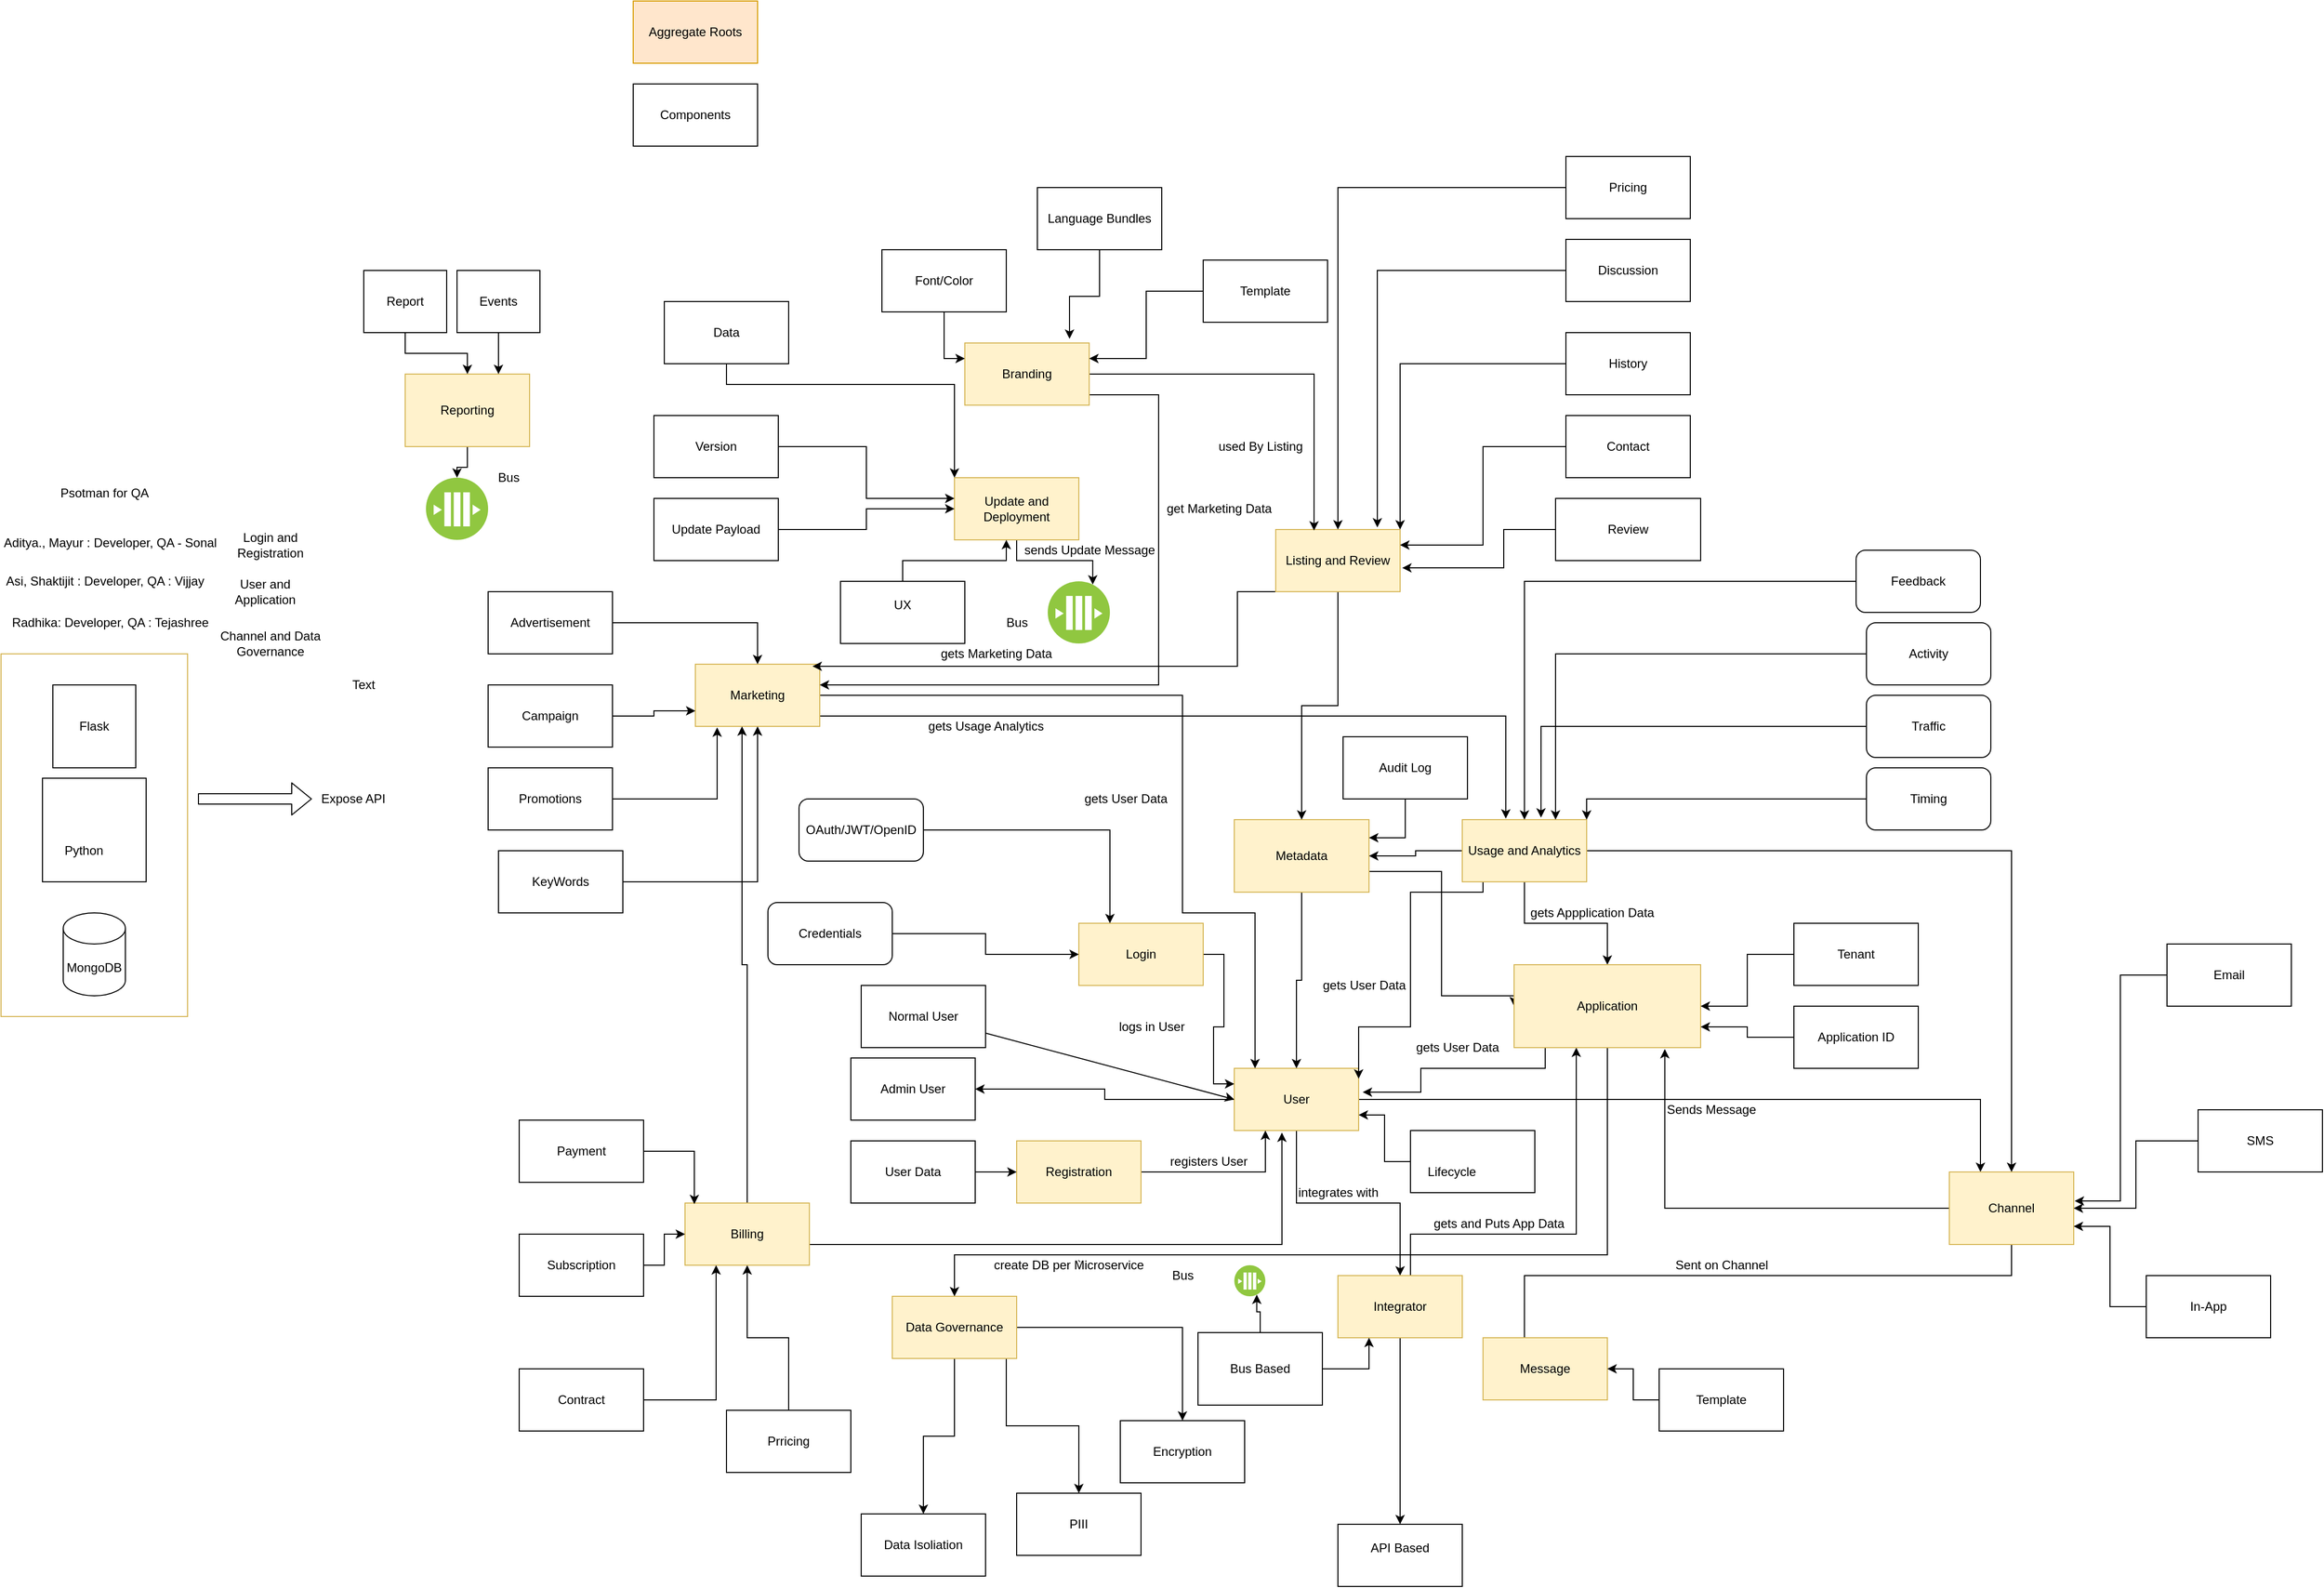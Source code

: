 <mxfile version="15.0.6" type="device"><diagram id="BOqqeugOsEwi6whNp1Yx" name="Page-1"><mxGraphModel dx="1888" dy="1636" grid="1" gridSize="10" guides="1" tooltips="1" connect="1" arrows="1" fold="1" page="1" pageScale="1" pageWidth="850" pageHeight="1100" math="0" shadow="0"><root><mxCell id="0"/><mxCell id="1" parent="0"/><mxCell id="EaLE0mcO9h0Y5hCBztHZ-1" value="Normal User" style="rounded=0;whiteSpace=wrap;html=1;" parent="1" vertex="1"><mxGeometry x="20" width="120" height="60" as="geometry"/></mxCell><mxCell id="EaLE0mcO9h0Y5hCBztHZ-2" value="Admin User" style="rounded=0;whiteSpace=wrap;html=1;" parent="1" vertex="1"><mxGeometry x="10" y="70" width="120" height="60" as="geometry"/></mxCell><mxCell id="EaLE0mcO9h0Y5hCBztHZ-17" style="edgeStyle=orthogonalEdgeStyle;rounded=0;orthogonalLoop=1;jettySize=auto;html=1;" parent="1" source="EaLE0mcO9h0Y5hCBztHZ-3" target="EaLE0mcO9h0Y5hCBztHZ-6" edge="1"><mxGeometry relative="1" as="geometry"><Array as="points"><mxPoint x="1100" y="110"/></Array></mxGeometry></mxCell><mxCell id="EaLE0mcO9h0Y5hCBztHZ-25" style="edgeStyle=orthogonalEdgeStyle;rounded=0;orthogonalLoop=1;jettySize=auto;html=1;" parent="1" source="EaLE0mcO9h0Y5hCBztHZ-3" target="EaLE0mcO9h0Y5hCBztHZ-19" edge="1"><mxGeometry relative="1" as="geometry"/></mxCell><mxCell id="EaLE0mcO9h0Y5hCBztHZ-77" style="edgeStyle=orthogonalEdgeStyle;rounded=0;orthogonalLoop=1;jettySize=auto;html=1;" parent="1" source="EaLE0mcO9h0Y5hCBztHZ-3" target="EaLE0mcO9h0Y5hCBztHZ-2" edge="1"><mxGeometry relative="1" as="geometry"/></mxCell><mxCell id="EaLE0mcO9h0Y5hCBztHZ-3" value="&lt;div&gt;User&lt;/div&gt;" style="rounded=0;whiteSpace=wrap;html=1;fillColor=#fff2cc;strokeColor=#d6b656;" parent="1" vertex="1"><mxGeometry x="380" y="80" width="120" height="60" as="geometry"/></mxCell><mxCell id="EaLE0mcO9h0Y5hCBztHZ-4" value="" style="endArrow=classic;html=1;entryX=0;entryY=0.5;entryDx=0;entryDy=0;" parent="1" source="EaLE0mcO9h0Y5hCBztHZ-1" target="EaLE0mcO9h0Y5hCBztHZ-3" edge="1"><mxGeometry width="50" height="50" relative="1" as="geometry"><mxPoint x="260" y="160" as="sourcePoint"/><mxPoint x="330.711" y="110" as="targetPoint"/></mxGeometry></mxCell><mxCell id="EaLE0mcO9h0Y5hCBztHZ-14" style="edgeStyle=orthogonalEdgeStyle;rounded=0;orthogonalLoop=1;jettySize=auto;html=1;entryX=0.333;entryY=0.167;entryDx=0;entryDy=0;entryPerimeter=0;" parent="1" source="EaLE0mcO9h0Y5hCBztHZ-6" target="EaLE0mcO9h0Y5hCBztHZ-7" edge="1"><mxGeometry relative="1" as="geometry"><Array as="points"><mxPoint x="1130" y="280"/><mxPoint x="660" y="280"/></Array></mxGeometry></mxCell><mxCell id="vBNR8Qpxblccvg90cxit-9" style="edgeStyle=orthogonalEdgeStyle;rounded=0;orthogonalLoop=1;jettySize=auto;html=1;entryX=0.808;entryY=1.017;entryDx=0;entryDy=0;entryPerimeter=0;" parent="1" source="EaLE0mcO9h0Y5hCBztHZ-6" target="vBNR8Qpxblccvg90cxit-1" edge="1"><mxGeometry relative="1" as="geometry"/></mxCell><mxCell id="EaLE0mcO9h0Y5hCBztHZ-6" value="Channel" style="rounded=0;whiteSpace=wrap;html=1;fillColor=#fff2cc;strokeColor=#d6b656;" parent="1" vertex="1"><mxGeometry x="1070" y="180" width="120" height="70" as="geometry"/></mxCell><mxCell id="EaLE0mcO9h0Y5hCBztHZ-7" value="Message" style="rounded=0;whiteSpace=wrap;html=1;fillColor=#fff2cc;strokeColor=#d6b656;" parent="1" vertex="1"><mxGeometry x="620" y="340" width="120" height="60" as="geometry"/></mxCell><mxCell id="EaLE0mcO9h0Y5hCBztHZ-11" style="edgeStyle=orthogonalEdgeStyle;rounded=0;orthogonalLoop=1;jettySize=auto;html=1;entryX=1.008;entryY=0.4;entryDx=0;entryDy=0;entryPerimeter=0;" parent="1" source="EaLE0mcO9h0Y5hCBztHZ-8" target="EaLE0mcO9h0Y5hCBztHZ-6" edge="1"><mxGeometry relative="1" as="geometry"/></mxCell><mxCell id="EaLE0mcO9h0Y5hCBztHZ-8" value="Email" style="rounded=0;whiteSpace=wrap;html=1;" parent="1" vertex="1"><mxGeometry x="1280" y="-40" width="120" height="60" as="geometry"/></mxCell><mxCell id="EaLE0mcO9h0Y5hCBztHZ-12" style="edgeStyle=orthogonalEdgeStyle;rounded=0;orthogonalLoop=1;jettySize=auto;html=1;entryX=1;entryY=0.5;entryDx=0;entryDy=0;" parent="1" source="EaLE0mcO9h0Y5hCBztHZ-9" target="EaLE0mcO9h0Y5hCBztHZ-6" edge="1"><mxGeometry relative="1" as="geometry"/></mxCell><mxCell id="EaLE0mcO9h0Y5hCBztHZ-9" value="SMS" style="rounded=0;whiteSpace=wrap;html=1;" parent="1" vertex="1"><mxGeometry x="1310" y="120" width="120" height="60" as="geometry"/></mxCell><mxCell id="EaLE0mcO9h0Y5hCBztHZ-13" style="edgeStyle=orthogonalEdgeStyle;rounded=0;orthogonalLoop=1;jettySize=auto;html=1;entryX=1;entryY=0.75;entryDx=0;entryDy=0;" parent="1" source="EaLE0mcO9h0Y5hCBztHZ-10" target="EaLE0mcO9h0Y5hCBztHZ-6" edge="1"><mxGeometry relative="1" as="geometry"/></mxCell><mxCell id="EaLE0mcO9h0Y5hCBztHZ-10" value="In-App" style="rounded=0;whiteSpace=wrap;html=1;" parent="1" vertex="1"><mxGeometry x="1260" y="280" width="120" height="60" as="geometry"/></mxCell><mxCell id="EaLE0mcO9h0Y5hCBztHZ-16" style="edgeStyle=orthogonalEdgeStyle;rounded=0;orthogonalLoop=1;jettySize=auto;html=1;entryX=1;entryY=0.5;entryDx=0;entryDy=0;" parent="1" source="EaLE0mcO9h0Y5hCBztHZ-15" target="EaLE0mcO9h0Y5hCBztHZ-7" edge="1"><mxGeometry relative="1" as="geometry"/></mxCell><mxCell id="EaLE0mcO9h0Y5hCBztHZ-15" value="Template" style="rounded=0;whiteSpace=wrap;html=1;" parent="1" vertex="1"><mxGeometry x="790" y="370" width="120" height="60" as="geometry"/></mxCell><mxCell id="EaLE0mcO9h0Y5hCBztHZ-24" style="edgeStyle=orthogonalEdgeStyle;rounded=0;orthogonalLoop=1;jettySize=auto;html=1;" parent="1" source="EaLE0mcO9h0Y5hCBztHZ-19" target="EaLE0mcO9h0Y5hCBztHZ-22" edge="1"><mxGeometry relative="1" as="geometry"/></mxCell><mxCell id="vBNR8Qpxblccvg90cxit-8" style="edgeStyle=orthogonalEdgeStyle;rounded=0;orthogonalLoop=1;jettySize=auto;html=1;" parent="1" source="EaLE0mcO9h0Y5hCBztHZ-19" target="vBNR8Qpxblccvg90cxit-1" edge="1"><mxGeometry relative="1" as="geometry"><Array as="points"><mxPoint x="550" y="240"/><mxPoint x="710" y="240"/></Array></mxGeometry></mxCell><mxCell id="EaLE0mcO9h0Y5hCBztHZ-19" value="Integrator" style="rounded=0;whiteSpace=wrap;html=1;fillColor=#fff2cc;strokeColor=#d6b656;" parent="1" vertex="1"><mxGeometry x="480" y="280" width="120" height="60" as="geometry"/></mxCell><mxCell id="EaLE0mcO9h0Y5hCBztHZ-141" style="edgeStyle=orthogonalEdgeStyle;rounded=0;orthogonalLoop=1;jettySize=auto;html=1;entryX=0.75;entryY=1;entryDx=0;entryDy=0;" parent="1" source="EaLE0mcO9h0Y5hCBztHZ-21" target="EaLE0mcO9h0Y5hCBztHZ-140" edge="1"><mxGeometry relative="1" as="geometry"/></mxCell><mxCell id="vBNR8Qpxblccvg90cxit-23" style="edgeStyle=orthogonalEdgeStyle;rounded=0;orthogonalLoop=1;jettySize=auto;html=1;entryX=0.25;entryY=1;entryDx=0;entryDy=0;" parent="1" source="EaLE0mcO9h0Y5hCBztHZ-21" target="EaLE0mcO9h0Y5hCBztHZ-19" edge="1"><mxGeometry relative="1" as="geometry"/></mxCell><mxCell id="EaLE0mcO9h0Y5hCBztHZ-21" value="Bus Based" style="rounded=0;whiteSpace=wrap;html=1;" parent="1" vertex="1"><mxGeometry x="345" y="335" width="120" height="70" as="geometry"/></mxCell><mxCell id="EaLE0mcO9h0Y5hCBztHZ-22" value="&lt;div&gt;API Based&lt;/div&gt;&lt;div&gt;&lt;br&gt;&lt;/div&gt;" style="rounded=0;whiteSpace=wrap;html=1;" parent="1" vertex="1"><mxGeometry x="480" y="520" width="120" height="60" as="geometry"/></mxCell><mxCell id="EaLE0mcO9h0Y5hCBztHZ-28" style="edgeStyle=orthogonalEdgeStyle;rounded=0;orthogonalLoop=1;jettySize=auto;html=1;" parent="1" source="EaLE0mcO9h0Y5hCBztHZ-27" target="EaLE0mcO9h0Y5hCBztHZ-3" edge="1"><mxGeometry relative="1" as="geometry"/></mxCell><mxCell id="vBNR8Qpxblccvg90cxit-10" style="edgeStyle=orthogonalEdgeStyle;rounded=0;orthogonalLoop=1;jettySize=auto;html=1;entryX=0;entryY=0.5;entryDx=0;entryDy=0;" parent="1" source="EaLE0mcO9h0Y5hCBztHZ-27" target="vBNR8Qpxblccvg90cxit-1" edge="1"><mxGeometry relative="1" as="geometry"><Array as="points"><mxPoint x="580" y="-110"/><mxPoint x="580" y="10"/></Array></mxGeometry></mxCell><mxCell id="EaLE0mcO9h0Y5hCBztHZ-27" value="Metadata" style="rounded=0;whiteSpace=wrap;html=1;fillColor=#fff2cc;strokeColor=#d6b656;" parent="1" vertex="1"><mxGeometry x="380" y="-160" width="130" height="70" as="geometry"/></mxCell><mxCell id="EaLE0mcO9h0Y5hCBztHZ-30" style="edgeStyle=orthogonalEdgeStyle;rounded=0;orthogonalLoop=1;jettySize=auto;html=1;" parent="1" source="EaLE0mcO9h0Y5hCBztHZ-29" edge="1"><mxGeometry relative="1" as="geometry"><mxPoint x="500" y="90" as="targetPoint"/><Array as="points"><mxPoint x="620" y="-90"/><mxPoint x="550" y="-90"/><mxPoint x="550" y="40"/><mxPoint x="500" y="40"/></Array></mxGeometry></mxCell><mxCell id="EaLE0mcO9h0Y5hCBztHZ-31" style="edgeStyle=orthogonalEdgeStyle;rounded=0;orthogonalLoop=1;jettySize=auto;html=1;entryX=1;entryY=0.5;entryDx=0;entryDy=0;" parent="1" source="EaLE0mcO9h0Y5hCBztHZ-29" target="EaLE0mcO9h0Y5hCBztHZ-27" edge="1"><mxGeometry relative="1" as="geometry"/></mxCell><mxCell id="EaLE0mcO9h0Y5hCBztHZ-32" style="edgeStyle=orthogonalEdgeStyle;rounded=0;orthogonalLoop=1;jettySize=auto;html=1;" parent="1" source="EaLE0mcO9h0Y5hCBztHZ-29" target="EaLE0mcO9h0Y5hCBztHZ-6" edge="1"><mxGeometry relative="1" as="geometry"/></mxCell><mxCell id="vBNR8Qpxblccvg90cxit-7" style="edgeStyle=orthogonalEdgeStyle;rounded=0;orthogonalLoop=1;jettySize=auto;html=1;" parent="1" source="EaLE0mcO9h0Y5hCBztHZ-29" target="vBNR8Qpxblccvg90cxit-1" edge="1"><mxGeometry relative="1" as="geometry"/></mxCell><mxCell id="EaLE0mcO9h0Y5hCBztHZ-29" value="Usage and Analytics" style="rounded=0;whiteSpace=wrap;html=1;fillColor=#fff2cc;strokeColor=#d6b656;" parent="1" vertex="1"><mxGeometry x="600" y="-160" width="120" height="60" as="geometry"/></mxCell><mxCell id="EaLE0mcO9h0Y5hCBztHZ-40" style="edgeStyle=orthogonalEdgeStyle;rounded=0;orthogonalLoop=1;jettySize=auto;html=1;entryX=1;entryY=0;entryDx=0;entryDy=0;" parent="1" source="EaLE0mcO9h0Y5hCBztHZ-33" target="EaLE0mcO9h0Y5hCBztHZ-29" edge="1"><mxGeometry relative="1" as="geometry"/></mxCell><mxCell id="EaLE0mcO9h0Y5hCBztHZ-33" value="Timing" style="rounded=1;whiteSpace=wrap;html=1;" parent="1" vertex="1"><mxGeometry x="990" y="-210" width="120" height="60" as="geometry"/></mxCell><mxCell id="vBNR8Qpxblccvg90cxit-11" style="edgeStyle=orthogonalEdgeStyle;rounded=0;orthogonalLoop=1;jettySize=auto;html=1;entryX=0.75;entryY=0;entryDx=0;entryDy=0;" parent="1" source="EaLE0mcO9h0Y5hCBztHZ-35" target="EaLE0mcO9h0Y5hCBztHZ-29" edge="1"><mxGeometry relative="1" as="geometry"/></mxCell><mxCell id="EaLE0mcO9h0Y5hCBztHZ-35" value="Activity" style="rounded=1;whiteSpace=wrap;html=1;" parent="1" vertex="1"><mxGeometry x="990" y="-350" width="120" height="60" as="geometry"/></mxCell><mxCell id="EaLE0mcO9h0Y5hCBztHZ-39" style="edgeStyle=orthogonalEdgeStyle;rounded=0;orthogonalLoop=1;jettySize=auto;html=1;entryX=0.633;entryY=-0.033;entryDx=0;entryDy=0;entryPerimeter=0;" parent="1" source="EaLE0mcO9h0Y5hCBztHZ-36" target="EaLE0mcO9h0Y5hCBztHZ-29" edge="1"><mxGeometry relative="1" as="geometry"/></mxCell><mxCell id="EaLE0mcO9h0Y5hCBztHZ-36" value="Traffic" style="rounded=1;whiteSpace=wrap;html=1;" parent="1" vertex="1"><mxGeometry x="990" y="-280" width="120" height="60" as="geometry"/></mxCell><mxCell id="EaLE0mcO9h0Y5hCBztHZ-38" style="edgeStyle=orthogonalEdgeStyle;rounded=0;orthogonalLoop=1;jettySize=auto;html=1;" parent="1" source="EaLE0mcO9h0Y5hCBztHZ-37" target="EaLE0mcO9h0Y5hCBztHZ-29" edge="1"><mxGeometry relative="1" as="geometry"/></mxCell><mxCell id="EaLE0mcO9h0Y5hCBztHZ-37" value="Feedback" style="rounded=1;whiteSpace=wrap;html=1;" parent="1" vertex="1"><mxGeometry x="980" y="-420" width="120" height="60" as="geometry"/></mxCell><mxCell id="EaLE0mcO9h0Y5hCBztHZ-52" style="edgeStyle=orthogonalEdgeStyle;rounded=0;orthogonalLoop=1;jettySize=auto;html=1;entryX=0.167;entryY=0;entryDx=0;entryDy=0;entryPerimeter=0;" parent="1" source="EaLE0mcO9h0Y5hCBztHZ-43" target="EaLE0mcO9h0Y5hCBztHZ-3" edge="1"><mxGeometry relative="1" as="geometry"><Array as="points"><mxPoint x="330" y="-70"/><mxPoint x="400" y="-70"/></Array></mxGeometry></mxCell><mxCell id="EaLE0mcO9h0Y5hCBztHZ-53" style="edgeStyle=orthogonalEdgeStyle;rounded=0;orthogonalLoop=1;jettySize=auto;html=1;entryX=0.35;entryY=-0.017;entryDx=0;entryDy=0;entryPerimeter=0;" parent="1" source="EaLE0mcO9h0Y5hCBztHZ-43" target="EaLE0mcO9h0Y5hCBztHZ-29" edge="1"><mxGeometry relative="1" as="geometry"><Array as="points"><mxPoint x="642" y="-260"/></Array></mxGeometry></mxCell><mxCell id="EaLE0mcO9h0Y5hCBztHZ-43" value="Marketing" style="rounded=0;whiteSpace=wrap;html=1;fillColor=#fff2cc;strokeColor=#d6b656;" parent="1" vertex="1"><mxGeometry x="-140" y="-310" width="120" height="60" as="geometry"/></mxCell><mxCell id="EaLE0mcO9h0Y5hCBztHZ-48" style="edgeStyle=orthogonalEdgeStyle;rounded=0;orthogonalLoop=1;jettySize=auto;html=1;" parent="1" source="EaLE0mcO9h0Y5hCBztHZ-44" target="EaLE0mcO9h0Y5hCBztHZ-43" edge="1"><mxGeometry relative="1" as="geometry"/></mxCell><mxCell id="EaLE0mcO9h0Y5hCBztHZ-44" value="Advertisement" style="rounded=0;whiteSpace=wrap;html=1;" parent="1" vertex="1"><mxGeometry x="-340" y="-380" width="120" height="60" as="geometry"/></mxCell><mxCell id="EaLE0mcO9h0Y5hCBztHZ-49" style="edgeStyle=orthogonalEdgeStyle;rounded=0;orthogonalLoop=1;jettySize=auto;html=1;entryX=0;entryY=0.75;entryDx=0;entryDy=0;" parent="1" source="EaLE0mcO9h0Y5hCBztHZ-45" target="EaLE0mcO9h0Y5hCBztHZ-43" edge="1"><mxGeometry relative="1" as="geometry"/></mxCell><mxCell id="EaLE0mcO9h0Y5hCBztHZ-45" value="Campaign" style="rounded=0;whiteSpace=wrap;html=1;" parent="1" vertex="1"><mxGeometry x="-340" y="-290" width="120" height="60" as="geometry"/></mxCell><mxCell id="EaLE0mcO9h0Y5hCBztHZ-50" style="edgeStyle=orthogonalEdgeStyle;rounded=0;orthogonalLoop=1;jettySize=auto;html=1;entryX=0.175;entryY=1.017;entryDx=0;entryDy=0;entryPerimeter=0;" parent="1" source="EaLE0mcO9h0Y5hCBztHZ-46" target="EaLE0mcO9h0Y5hCBztHZ-43" edge="1"><mxGeometry relative="1" as="geometry"/></mxCell><mxCell id="EaLE0mcO9h0Y5hCBztHZ-46" value="Promotions" style="rounded=0;whiteSpace=wrap;html=1;" parent="1" vertex="1"><mxGeometry x="-340" y="-210" width="120" height="60" as="geometry"/></mxCell><mxCell id="vBNR8Qpxblccvg90cxit-17" style="edgeStyle=orthogonalEdgeStyle;rounded=0;orthogonalLoop=1;jettySize=auto;html=1;" parent="1" source="EaLE0mcO9h0Y5hCBztHZ-47" target="EaLE0mcO9h0Y5hCBztHZ-43" edge="1"><mxGeometry relative="1" as="geometry"/></mxCell><mxCell id="EaLE0mcO9h0Y5hCBztHZ-47" value="KeyWords" style="rounded=0;whiteSpace=wrap;html=1;" parent="1" vertex="1"><mxGeometry x="-330" y="-130" width="120" height="60" as="geometry"/></mxCell><mxCell id="EaLE0mcO9h0Y5hCBztHZ-64" style="edgeStyle=orthogonalEdgeStyle;rounded=0;orthogonalLoop=1;jettySize=auto;html=1;entryX=0.942;entryY=0.033;entryDx=0;entryDy=0;entryPerimeter=0;" parent="1" source="EaLE0mcO9h0Y5hCBztHZ-54" target="EaLE0mcO9h0Y5hCBztHZ-43" edge="1"><mxGeometry relative="1" as="geometry"><Array as="points"><mxPoint x="383" y="-380"/></Array></mxGeometry></mxCell><mxCell id="EaLE0mcO9h0Y5hCBztHZ-65" style="edgeStyle=orthogonalEdgeStyle;rounded=0;orthogonalLoop=1;jettySize=auto;html=1;" parent="1" source="EaLE0mcO9h0Y5hCBztHZ-54" target="EaLE0mcO9h0Y5hCBztHZ-27" edge="1"><mxGeometry relative="1" as="geometry"/></mxCell><mxCell id="EaLE0mcO9h0Y5hCBztHZ-54" value="Listing and Review" style="rounded=0;whiteSpace=wrap;html=1;fillColor=#fff2cc;strokeColor=#d6b656;" parent="1" vertex="1"><mxGeometry x="420" y="-440" width="120" height="60" as="geometry"/></mxCell><mxCell id="EaLE0mcO9h0Y5hCBztHZ-70" style="edgeStyle=orthogonalEdgeStyle;rounded=0;orthogonalLoop=1;jettySize=auto;html=1;entryX=1.017;entryY=0.617;entryDx=0;entryDy=0;entryPerimeter=0;" parent="1" source="EaLE0mcO9h0Y5hCBztHZ-55" target="EaLE0mcO9h0Y5hCBztHZ-54" edge="1"><mxGeometry relative="1" as="geometry"><Array as="points"><mxPoint x="640" y="-440"/><mxPoint x="640" y="-403"/></Array></mxGeometry></mxCell><mxCell id="EaLE0mcO9h0Y5hCBztHZ-55" value="Review" style="rounded=0;whiteSpace=wrap;html=1;" parent="1" vertex="1"><mxGeometry x="690" y="-470" width="140" height="60" as="geometry"/></mxCell><mxCell id="EaLE0mcO9h0Y5hCBztHZ-68" style="edgeStyle=orthogonalEdgeStyle;rounded=0;orthogonalLoop=1;jettySize=auto;html=1;entryX=1;entryY=0;entryDx=0;entryDy=0;" parent="1" source="EaLE0mcO9h0Y5hCBztHZ-56" target="EaLE0mcO9h0Y5hCBztHZ-54" edge="1"><mxGeometry relative="1" as="geometry"/></mxCell><mxCell id="EaLE0mcO9h0Y5hCBztHZ-56" value="History" style="rounded=0;whiteSpace=wrap;html=1;" parent="1" vertex="1"><mxGeometry x="700" y="-630" width="120" height="60" as="geometry"/></mxCell><mxCell id="EaLE0mcO9h0Y5hCBztHZ-67" style="edgeStyle=orthogonalEdgeStyle;rounded=0;orthogonalLoop=1;jettySize=auto;html=1;entryX=0.817;entryY=-0.033;entryDx=0;entryDy=0;entryPerimeter=0;" parent="1" source="EaLE0mcO9h0Y5hCBztHZ-57" target="EaLE0mcO9h0Y5hCBztHZ-54" edge="1"><mxGeometry relative="1" as="geometry"/></mxCell><mxCell id="EaLE0mcO9h0Y5hCBztHZ-57" value="Discussion" style="rounded=0;whiteSpace=wrap;html=1;" parent="1" vertex="1"><mxGeometry x="700" y="-720" width="120" height="60" as="geometry"/></mxCell><mxCell id="EaLE0mcO9h0Y5hCBztHZ-60" style="edgeStyle=orthogonalEdgeStyle;rounded=0;orthogonalLoop=1;jettySize=auto;html=1;" parent="1" source="EaLE0mcO9h0Y5hCBztHZ-58" target="EaLE0mcO9h0Y5hCBztHZ-54" edge="1"><mxGeometry relative="1" as="geometry"/></mxCell><mxCell id="EaLE0mcO9h0Y5hCBztHZ-58" value="Pricing" style="rounded=0;whiteSpace=wrap;html=1;" parent="1" vertex="1"><mxGeometry x="700" y="-800" width="120" height="60" as="geometry"/></mxCell><mxCell id="EaLE0mcO9h0Y5hCBztHZ-69" style="edgeStyle=orthogonalEdgeStyle;rounded=0;orthogonalLoop=1;jettySize=auto;html=1;entryX=1;entryY=0.25;entryDx=0;entryDy=0;" parent="1" source="EaLE0mcO9h0Y5hCBztHZ-59" target="EaLE0mcO9h0Y5hCBztHZ-54" edge="1"><mxGeometry relative="1" as="geometry"/></mxCell><mxCell id="EaLE0mcO9h0Y5hCBztHZ-59" value="Contact" style="rounded=0;whiteSpace=wrap;html=1;" parent="1" vertex="1"><mxGeometry x="700" y="-550" width="120" height="60" as="geometry"/></mxCell><mxCell id="EaLE0mcO9h0Y5hCBztHZ-75" style="edgeStyle=orthogonalEdgeStyle;rounded=0;orthogonalLoop=1;jettySize=auto;html=1;" parent="1" source="EaLE0mcO9h0Y5hCBztHZ-66" edge="1"><mxGeometry relative="1" as="geometry"><mxPoint x="-20" y="-290" as="targetPoint"/><Array as="points"><mxPoint x="307" y="-570"/></Array></mxGeometry></mxCell><mxCell id="EaLE0mcO9h0Y5hCBztHZ-76" style="edgeStyle=orthogonalEdgeStyle;rounded=0;orthogonalLoop=1;jettySize=auto;html=1;entryX=0.308;entryY=0.017;entryDx=0;entryDy=0;entryPerimeter=0;" parent="1" source="EaLE0mcO9h0Y5hCBztHZ-66" target="EaLE0mcO9h0Y5hCBztHZ-54" edge="1"><mxGeometry relative="1" as="geometry"/></mxCell><mxCell id="EaLE0mcO9h0Y5hCBztHZ-66" value="Branding" style="rounded=0;whiteSpace=wrap;html=1;fillColor=#fff2cc;strokeColor=#d6b656;" parent="1" vertex="1"><mxGeometry x="120" y="-620" width="120" height="60" as="geometry"/></mxCell><mxCell id="EaLE0mcO9h0Y5hCBztHZ-73" style="edgeStyle=orthogonalEdgeStyle;rounded=0;orthogonalLoop=1;jettySize=auto;html=1;entryX=0;entryY=0.25;entryDx=0;entryDy=0;" parent="1" source="EaLE0mcO9h0Y5hCBztHZ-71" target="EaLE0mcO9h0Y5hCBztHZ-66" edge="1"><mxGeometry relative="1" as="geometry"/></mxCell><mxCell id="EaLE0mcO9h0Y5hCBztHZ-71" value="Font/Color" style="rounded=0;whiteSpace=wrap;html=1;" parent="1" vertex="1"><mxGeometry x="40" y="-710" width="120" height="60" as="geometry"/></mxCell><mxCell id="EaLE0mcO9h0Y5hCBztHZ-74" style="edgeStyle=orthogonalEdgeStyle;rounded=0;orthogonalLoop=1;jettySize=auto;html=1;entryX=1;entryY=0.25;entryDx=0;entryDy=0;" parent="1" source="EaLE0mcO9h0Y5hCBztHZ-72" target="EaLE0mcO9h0Y5hCBztHZ-66" edge="1"><mxGeometry relative="1" as="geometry"/></mxCell><mxCell id="EaLE0mcO9h0Y5hCBztHZ-72" value="Template" style="rounded=0;whiteSpace=wrap;html=1;" parent="1" vertex="1"><mxGeometry x="350" y="-700" width="120" height="60" as="geometry"/></mxCell><mxCell id="EaLE0mcO9h0Y5hCBztHZ-81" style="edgeStyle=orthogonalEdgeStyle;rounded=0;orthogonalLoop=1;jettySize=auto;html=1;entryX=0.25;entryY=1;entryDx=0;entryDy=0;" parent="1" source="EaLE0mcO9h0Y5hCBztHZ-79" target="EaLE0mcO9h0Y5hCBztHZ-3" edge="1"><mxGeometry relative="1" as="geometry"/></mxCell><mxCell id="EaLE0mcO9h0Y5hCBztHZ-79" value="Registration" style="rounded=0;whiteSpace=wrap;html=1;fillColor=#fff2cc;strokeColor=#d6b656;" parent="1" vertex="1"><mxGeometry x="170" y="150" width="120" height="60" as="geometry"/></mxCell><mxCell id="EaLE0mcO9h0Y5hCBztHZ-82" style="edgeStyle=orthogonalEdgeStyle;rounded=0;orthogonalLoop=1;jettySize=auto;html=1;" parent="1" source="EaLE0mcO9h0Y5hCBztHZ-80" target="EaLE0mcO9h0Y5hCBztHZ-79" edge="1"><mxGeometry relative="1" as="geometry"/></mxCell><mxCell id="EaLE0mcO9h0Y5hCBztHZ-80" value="User Data" style="rounded=0;whiteSpace=wrap;html=1;" parent="1" vertex="1"><mxGeometry x="10" y="150" width="120" height="60" as="geometry"/></mxCell><mxCell id="EaLE0mcO9h0Y5hCBztHZ-88" style="edgeStyle=orthogonalEdgeStyle;rounded=0;orthogonalLoop=1;jettySize=auto;html=1;entryX=0.383;entryY=1.033;entryDx=0;entryDy=0;entryPerimeter=0;" parent="1" source="EaLE0mcO9h0Y5hCBztHZ-83" target="EaLE0mcO9h0Y5hCBztHZ-3" edge="1"><mxGeometry relative="1" as="geometry"><Array as="points"><mxPoint x="110" y="250"/><mxPoint x="426" y="250"/></Array></mxGeometry></mxCell><mxCell id="EaLE0mcO9h0Y5hCBztHZ-92" style="edgeStyle=orthogonalEdgeStyle;rounded=0;orthogonalLoop=1;jettySize=auto;html=1;entryX=0.375;entryY=1;entryDx=0;entryDy=0;entryPerimeter=0;" parent="1" source="EaLE0mcO9h0Y5hCBztHZ-83" target="EaLE0mcO9h0Y5hCBztHZ-43" edge="1"><mxGeometry relative="1" as="geometry"/></mxCell><mxCell id="EaLE0mcO9h0Y5hCBztHZ-83" value="Billing" style="rounded=0;whiteSpace=wrap;html=1;fillColor=#fff2cc;strokeColor=#d6b656;" parent="1" vertex="1"><mxGeometry x="-150" y="210" width="120" height="60" as="geometry"/></mxCell><mxCell id="EaLE0mcO9h0Y5hCBztHZ-90" style="edgeStyle=orthogonalEdgeStyle;rounded=0;orthogonalLoop=1;jettySize=auto;html=1;entryX=0.25;entryY=1;entryDx=0;entryDy=0;" parent="1" source="EaLE0mcO9h0Y5hCBztHZ-85" target="EaLE0mcO9h0Y5hCBztHZ-83" edge="1"><mxGeometry relative="1" as="geometry"/></mxCell><mxCell id="EaLE0mcO9h0Y5hCBztHZ-85" value="Contract" style="rounded=0;whiteSpace=wrap;html=1;" parent="1" vertex="1"><mxGeometry x="-310" y="370" width="120" height="60" as="geometry"/></mxCell><mxCell id="EaLE0mcO9h0Y5hCBztHZ-91" style="edgeStyle=orthogonalEdgeStyle;rounded=0;orthogonalLoop=1;jettySize=auto;html=1;" parent="1" source="EaLE0mcO9h0Y5hCBztHZ-86" target="EaLE0mcO9h0Y5hCBztHZ-83" edge="1"><mxGeometry relative="1" as="geometry"/></mxCell><mxCell id="EaLE0mcO9h0Y5hCBztHZ-86" value="Subscription" style="rounded=0;whiteSpace=wrap;html=1;" parent="1" vertex="1"><mxGeometry x="-310" y="240" width="120" height="60" as="geometry"/></mxCell><mxCell id="EaLE0mcO9h0Y5hCBztHZ-89" style="edgeStyle=orthogonalEdgeStyle;rounded=0;orthogonalLoop=1;jettySize=auto;html=1;" parent="1" source="EaLE0mcO9h0Y5hCBztHZ-87" target="EaLE0mcO9h0Y5hCBztHZ-83" edge="1"><mxGeometry relative="1" as="geometry"/></mxCell><mxCell id="EaLE0mcO9h0Y5hCBztHZ-87" value="Prricing" style="rounded=0;whiteSpace=wrap;html=1;" parent="1" vertex="1"><mxGeometry x="-110" y="410" width="120" height="60" as="geometry"/></mxCell><mxCell id="EaLE0mcO9h0Y5hCBztHZ-97" style="edgeStyle=orthogonalEdgeStyle;rounded=0;orthogonalLoop=1;jettySize=auto;html=1;" parent="1" source="EaLE0mcO9h0Y5hCBztHZ-93" target="EaLE0mcO9h0Y5hCBztHZ-94" edge="1"><mxGeometry relative="1" as="geometry"/></mxCell><mxCell id="EaLE0mcO9h0Y5hCBztHZ-98" style="edgeStyle=orthogonalEdgeStyle;rounded=0;orthogonalLoop=1;jettySize=auto;html=1;" parent="1" source="EaLE0mcO9h0Y5hCBztHZ-93" target="EaLE0mcO9h0Y5hCBztHZ-95" edge="1"><mxGeometry relative="1" as="geometry"/></mxCell><mxCell id="EaLE0mcO9h0Y5hCBztHZ-99" style="edgeStyle=orthogonalEdgeStyle;rounded=0;orthogonalLoop=1;jettySize=auto;html=1;entryX=0.5;entryY=0;entryDx=0;entryDy=0;" parent="1" source="EaLE0mcO9h0Y5hCBztHZ-93" target="EaLE0mcO9h0Y5hCBztHZ-96" edge="1"><mxGeometry relative="1" as="geometry"><Array as="points"><mxPoint x="160" y="425"/><mxPoint x="230" y="425"/></Array></mxGeometry></mxCell><mxCell id="EaLE0mcO9h0Y5hCBztHZ-93" value="Data Governance" style="rounded=0;whiteSpace=wrap;html=1;fillColor=#fff2cc;strokeColor=#d6b656;" parent="1" vertex="1"><mxGeometry x="50" y="300" width="120" height="60" as="geometry"/></mxCell><mxCell id="EaLE0mcO9h0Y5hCBztHZ-94" value="Data Isoliation" style="rounded=0;whiteSpace=wrap;html=1;" parent="1" vertex="1"><mxGeometry x="20" y="510" width="120" height="60" as="geometry"/></mxCell><mxCell id="EaLE0mcO9h0Y5hCBztHZ-95" value="Encryption" style="rounded=0;whiteSpace=wrap;html=1;" parent="1" vertex="1"><mxGeometry x="270" y="420" width="120" height="60" as="geometry"/></mxCell><mxCell id="EaLE0mcO9h0Y5hCBztHZ-96" value="&lt;div&gt;PIII&lt;/div&gt;" style="rounded=0;whiteSpace=wrap;html=1;" parent="1" vertex="1"><mxGeometry x="170" y="490" width="120" height="60" as="geometry"/></mxCell><mxCell id="EaLE0mcO9h0Y5hCBztHZ-101" style="edgeStyle=orthogonalEdgeStyle;rounded=0;orthogonalLoop=1;jettySize=auto;html=1;entryX=0;entryY=0.25;entryDx=0;entryDy=0;" parent="1" source="EaLE0mcO9h0Y5hCBztHZ-100" target="EaLE0mcO9h0Y5hCBztHZ-3" edge="1"><mxGeometry relative="1" as="geometry"/></mxCell><mxCell id="EaLE0mcO9h0Y5hCBztHZ-100" value="Login" style="rounded=0;whiteSpace=wrap;html=1;fillColor=#fff2cc;strokeColor=#d6b656;" parent="1" vertex="1"><mxGeometry x="230" y="-60" width="120" height="60" as="geometry"/></mxCell><mxCell id="EaLE0mcO9h0Y5hCBztHZ-103" style="edgeStyle=orthogonalEdgeStyle;rounded=0;orthogonalLoop=1;jettySize=auto;html=1;" parent="1" source="EaLE0mcO9h0Y5hCBztHZ-102" target="EaLE0mcO9h0Y5hCBztHZ-100" edge="1"><mxGeometry relative="1" as="geometry"/></mxCell><mxCell id="EaLE0mcO9h0Y5hCBztHZ-102" value="Credentials" style="rounded=1;whiteSpace=wrap;html=1;" parent="1" vertex="1"><mxGeometry x="-70" y="-80" width="120" height="60" as="geometry"/></mxCell><mxCell id="EaLE0mcO9h0Y5hCBztHZ-105" style="edgeStyle=orthogonalEdgeStyle;rounded=0;orthogonalLoop=1;jettySize=auto;html=1;entryX=0.842;entryY=-0.067;entryDx=0;entryDy=0;entryPerimeter=0;" parent="1" source="EaLE0mcO9h0Y5hCBztHZ-104" target="EaLE0mcO9h0Y5hCBztHZ-66" edge="1"><mxGeometry relative="1" as="geometry"/></mxCell><mxCell id="EaLE0mcO9h0Y5hCBztHZ-104" value="Language Bundles" style="rounded=0;whiteSpace=wrap;html=1;" parent="1" vertex="1"><mxGeometry x="190" y="-770" width="120" height="60" as="geometry"/></mxCell><mxCell id="EaLE0mcO9h0Y5hCBztHZ-107" style="edgeStyle=orthogonalEdgeStyle;rounded=0;orthogonalLoop=1;jettySize=auto;html=1;entryX=1;entryY=0.25;entryDx=0;entryDy=0;" parent="1" source="EaLE0mcO9h0Y5hCBztHZ-106" target="EaLE0mcO9h0Y5hCBztHZ-27" edge="1"><mxGeometry relative="1" as="geometry"/></mxCell><mxCell id="EaLE0mcO9h0Y5hCBztHZ-106" value="Audit Log" style="rounded=0;whiteSpace=wrap;html=1;" parent="1" vertex="1"><mxGeometry x="485" y="-240" width="120" height="60" as="geometry"/></mxCell><mxCell id="EaLE0mcO9h0Y5hCBztHZ-124" style="edgeStyle=orthogonalEdgeStyle;rounded=0;orthogonalLoop=1;jettySize=auto;html=1;entryX=0.75;entryY=0;entryDx=0;entryDy=0;" parent="1" source="EaLE0mcO9h0Y5hCBztHZ-114" target="EaLE0mcO9h0Y5hCBztHZ-123" edge="1"><mxGeometry relative="1" as="geometry"/></mxCell><mxCell id="EaLE0mcO9h0Y5hCBztHZ-114" value="Update and Deployment" style="rounded=0;whiteSpace=wrap;html=1;fillColor=#fff2cc;strokeColor=#d6b656;" parent="1" vertex="1"><mxGeometry x="110" y="-490" width="120" height="60" as="geometry"/></mxCell><mxCell id="EaLE0mcO9h0Y5hCBztHZ-120" style="edgeStyle=orthogonalEdgeStyle;rounded=0;orthogonalLoop=1;jettySize=auto;html=1;" parent="1" source="EaLE0mcO9h0Y5hCBztHZ-115" target="EaLE0mcO9h0Y5hCBztHZ-114" edge="1"><mxGeometry relative="1" as="geometry"><Array as="points"><mxPoint x="25" y="-520"/><mxPoint x="25" y="-470"/></Array></mxGeometry></mxCell><mxCell id="EaLE0mcO9h0Y5hCBztHZ-115" value="Version" style="rounded=0;whiteSpace=wrap;html=1;" parent="1" vertex="1"><mxGeometry x="-180" y="-550" width="120" height="60" as="geometry"/></mxCell><mxCell id="EaLE0mcO9h0Y5hCBztHZ-122" style="edgeStyle=orthogonalEdgeStyle;rounded=0;orthogonalLoop=1;jettySize=auto;html=1;entryX=0.417;entryY=1;entryDx=0;entryDy=0;entryPerimeter=0;" parent="1" source="EaLE0mcO9h0Y5hCBztHZ-116" target="EaLE0mcO9h0Y5hCBztHZ-114" edge="1"><mxGeometry relative="1" as="geometry"/></mxCell><mxCell id="EaLE0mcO9h0Y5hCBztHZ-116" value="&lt;div&gt;UX&lt;/div&gt;&lt;div&gt;&lt;br&gt;&lt;/div&gt;" style="rounded=0;whiteSpace=wrap;html=1;" parent="1" vertex="1"><mxGeometry y="-390" width="120" height="60" as="geometry"/></mxCell><mxCell id="EaLE0mcO9h0Y5hCBztHZ-119" style="edgeStyle=orthogonalEdgeStyle;rounded=0;orthogonalLoop=1;jettySize=auto;html=1;entryX=0;entryY=0;entryDx=0;entryDy=0;" parent="1" source="EaLE0mcO9h0Y5hCBztHZ-117" target="EaLE0mcO9h0Y5hCBztHZ-114" edge="1"><mxGeometry relative="1" as="geometry"><Array as="points"><mxPoint x="110" y="-580"/></Array></mxGeometry></mxCell><mxCell id="EaLE0mcO9h0Y5hCBztHZ-117" value="Data" style="rounded=0;whiteSpace=wrap;html=1;" parent="1" vertex="1"><mxGeometry x="-170" y="-660" width="120" height="60" as="geometry"/></mxCell><mxCell id="EaLE0mcO9h0Y5hCBztHZ-121" style="edgeStyle=orthogonalEdgeStyle;rounded=0;orthogonalLoop=1;jettySize=auto;html=1;" parent="1" source="EaLE0mcO9h0Y5hCBztHZ-118" target="EaLE0mcO9h0Y5hCBztHZ-114" edge="1"><mxGeometry relative="1" as="geometry"><mxPoint x="60" y="-490" as="targetPoint"/></mxGeometry></mxCell><mxCell id="EaLE0mcO9h0Y5hCBztHZ-118" value="Update Payload" style="rounded=0;whiteSpace=wrap;html=1;" parent="1" vertex="1"><mxGeometry x="-180" y="-470" width="120" height="60" as="geometry"/></mxCell><mxCell id="EaLE0mcO9h0Y5hCBztHZ-123" value="" style="aspect=fixed;perimeter=ellipsePerimeter;html=1;align=center;shadow=0;dashed=0;fontColor=#4277BB;labelBackgroundColor=#ffffff;fontSize=12;spacingTop=3;image;image=img/lib/ibm/blockchain/message_bus.svg;fillColor=none;" parent="1" vertex="1"><mxGeometry x="200" y="-390" width="60" height="60" as="geometry"/></mxCell><mxCell id="EaLE0mcO9h0Y5hCBztHZ-132" style="edgeStyle=orthogonalEdgeStyle;rounded=0;orthogonalLoop=1;jettySize=auto;html=1;" parent="1" source="EaLE0mcO9h0Y5hCBztHZ-125" target="EaLE0mcO9h0Y5hCBztHZ-131" edge="1"><mxGeometry relative="1" as="geometry"/></mxCell><mxCell id="EaLE0mcO9h0Y5hCBztHZ-125" value="Reporting" style="rounded=0;whiteSpace=wrap;html=1;fillColor=#fff2cc;strokeColor=#d6b656;" parent="1" vertex="1"><mxGeometry x="-420" y="-590" width="120" height="70" as="geometry"/></mxCell><mxCell id="EaLE0mcO9h0Y5hCBztHZ-128" style="edgeStyle=orthogonalEdgeStyle;rounded=0;orthogonalLoop=1;jettySize=auto;html=1;" parent="1" source="EaLE0mcO9h0Y5hCBztHZ-126" target="EaLE0mcO9h0Y5hCBztHZ-125" edge="1"><mxGeometry relative="1" as="geometry"/></mxCell><mxCell id="EaLE0mcO9h0Y5hCBztHZ-126" value="Report" style="rounded=0;whiteSpace=wrap;html=1;fillColor=none;" parent="1" vertex="1"><mxGeometry x="-460" y="-690" width="80" height="60" as="geometry"/></mxCell><mxCell id="EaLE0mcO9h0Y5hCBztHZ-129" style="edgeStyle=orthogonalEdgeStyle;rounded=0;orthogonalLoop=1;jettySize=auto;html=1;entryX=0.75;entryY=0;entryDx=0;entryDy=0;" parent="1" source="EaLE0mcO9h0Y5hCBztHZ-127" target="EaLE0mcO9h0Y5hCBztHZ-125" edge="1"><mxGeometry relative="1" as="geometry"/></mxCell><mxCell id="EaLE0mcO9h0Y5hCBztHZ-127" value="Events" style="rounded=0;whiteSpace=wrap;html=1;fillColor=none;" parent="1" vertex="1"><mxGeometry x="-370" y="-690" width="80" height="60" as="geometry"/></mxCell><mxCell id="EaLE0mcO9h0Y5hCBztHZ-130" value="Bus" style="text;html=1;align=center;verticalAlign=middle;resizable=0;points=[];autosize=1;strokeColor=none;" parent="1" vertex="1"><mxGeometry x="150" y="-360" width="40" height="20" as="geometry"/></mxCell><mxCell id="EaLE0mcO9h0Y5hCBztHZ-131" value="" style="aspect=fixed;perimeter=ellipsePerimeter;html=1;align=center;shadow=0;dashed=0;fontColor=#4277BB;labelBackgroundColor=#ffffff;fontSize=12;spacingTop=3;image;image=img/lib/ibm/blockchain/message_bus.svg;fillColor=none;" parent="1" vertex="1"><mxGeometry x="-400" y="-490" width="60" height="60" as="geometry"/></mxCell><mxCell id="EaLE0mcO9h0Y5hCBztHZ-133" value="Bus" style="text;html=1;strokeColor=none;fillColor=none;align=center;verticalAlign=middle;whiteSpace=wrap;rounded=0;" parent="1" vertex="1"><mxGeometry x="-340" y="-500" width="40" height="20" as="geometry"/></mxCell><mxCell id="EaLE0mcO9h0Y5hCBztHZ-134" value="Aggregate Roots" style="rounded=0;whiteSpace=wrap;html=1;fillColor=#ffe6cc;strokeColor=#d79b00;" parent="1" vertex="1"><mxGeometry x="-200" y="-950" width="120" height="60" as="geometry"/></mxCell><mxCell id="EaLE0mcO9h0Y5hCBztHZ-136" value="Components" style="rounded=0;whiteSpace=wrap;html=1;fillColor=none;" parent="1" vertex="1"><mxGeometry x="-200" y="-870" width="120" height="60" as="geometry"/></mxCell><mxCell id="EaLE0mcO9h0Y5hCBztHZ-137" value="" style="rounded=0;whiteSpace=wrap;html=1;fillColor=none;" parent="1" vertex="1"><mxGeometry x="550" y="140" width="120" height="60" as="geometry"/></mxCell><mxCell id="EaLE0mcO9h0Y5hCBztHZ-139" style="edgeStyle=orthogonalEdgeStyle;rounded=0;orthogonalLoop=1;jettySize=auto;html=1;entryX=1;entryY=0.75;entryDx=0;entryDy=0;" parent="1" source="EaLE0mcO9h0Y5hCBztHZ-137" target="EaLE0mcO9h0Y5hCBztHZ-3" edge="1"><mxGeometry relative="1" as="geometry"><mxPoint x="535" y="170" as="sourcePoint"/></mxGeometry></mxCell><mxCell id="EaLE0mcO9h0Y5hCBztHZ-138" value="Lifecycle" style="text;html=1;strokeColor=none;fillColor=none;align=center;verticalAlign=middle;whiteSpace=wrap;rounded=0;" parent="1" vertex="1"><mxGeometry x="570" y="170" width="40" height="20" as="geometry"/></mxCell><mxCell id="EaLE0mcO9h0Y5hCBztHZ-140" value="" style="aspect=fixed;perimeter=ellipsePerimeter;html=1;align=center;shadow=0;dashed=0;fontColor=#4277BB;labelBackgroundColor=#ffffff;fontSize=12;spacingTop=3;image;image=img/lib/ibm/blockchain/message_bus.svg;fillColor=none;" parent="1" vertex="1"><mxGeometry x="380" y="270" width="30" height="30" as="geometry"/></mxCell><mxCell id="EaLE0mcO9h0Y5hCBztHZ-142" value="Bus" style="text;html=1;align=center;verticalAlign=middle;resizable=0;points=[];autosize=1;strokeColor=none;" parent="1" vertex="1"><mxGeometry x="310" y="270" width="40" height="20" as="geometry"/></mxCell><mxCell id="vBNR8Qpxblccvg90cxit-2" style="edgeStyle=orthogonalEdgeStyle;rounded=0;orthogonalLoop=1;jettySize=auto;html=1;entryX=1.033;entryY=0.383;entryDx=0;entryDy=0;entryPerimeter=0;" parent="1" source="vBNR8Qpxblccvg90cxit-1" target="EaLE0mcO9h0Y5hCBztHZ-3" edge="1"><mxGeometry relative="1" as="geometry"><Array as="points"><mxPoint x="680" y="80"/><mxPoint x="560" y="80"/><mxPoint x="560" y="103"/></Array></mxGeometry></mxCell><mxCell id="vBNR8Qpxblccvg90cxit-24" style="edgeStyle=orthogonalEdgeStyle;rounded=0;orthogonalLoop=1;jettySize=auto;html=1;" parent="1" source="vBNR8Qpxblccvg90cxit-1" target="EaLE0mcO9h0Y5hCBztHZ-93" edge="1"><mxGeometry relative="1" as="geometry"><Array as="points"><mxPoint x="740" y="260"/><mxPoint x="110" y="260"/></Array></mxGeometry></mxCell><mxCell id="vBNR8Qpxblccvg90cxit-1" value="Application" style="rounded=0;whiteSpace=wrap;html=1;fillColor=#fff2cc;strokeColor=#d6b656;" parent="1" vertex="1"><mxGeometry x="650" y="-20" width="180" height="80" as="geometry"/></mxCell><mxCell id="vBNR8Qpxblccvg90cxit-4" style="edgeStyle=orthogonalEdgeStyle;rounded=0;orthogonalLoop=1;jettySize=auto;html=1;entryX=1;entryY=0.5;entryDx=0;entryDy=0;" parent="1" source="vBNR8Qpxblccvg90cxit-3" target="vBNR8Qpxblccvg90cxit-1" edge="1"><mxGeometry relative="1" as="geometry"/></mxCell><mxCell id="vBNR8Qpxblccvg90cxit-3" value="Tenant" style="rounded=0;whiteSpace=wrap;html=1;" parent="1" vertex="1"><mxGeometry x="920" y="-60" width="120" height="60" as="geometry"/></mxCell><mxCell id="vBNR8Qpxblccvg90cxit-6" style="edgeStyle=orthogonalEdgeStyle;rounded=0;orthogonalLoop=1;jettySize=auto;html=1;entryX=1;entryY=0.75;entryDx=0;entryDy=0;" parent="1" source="vBNR8Qpxblccvg90cxit-5" target="vBNR8Qpxblccvg90cxit-1" edge="1"><mxGeometry relative="1" as="geometry"/></mxCell><mxCell id="vBNR8Qpxblccvg90cxit-5" value="Application ID" style="rounded=0;whiteSpace=wrap;html=1;" parent="1" vertex="1"><mxGeometry x="920" y="20" width="120" height="60" as="geometry"/></mxCell><mxCell id="vBNR8Qpxblccvg90cxit-12" value="Sent on Channel" style="text;html=1;align=center;verticalAlign=middle;resizable=0;points=[];autosize=1;strokeColor=none;" parent="1" vertex="1"><mxGeometry x="800" y="260" width="100" height="20" as="geometry"/></mxCell><mxCell id="vBNR8Qpxblccvg90cxit-13" value="Sends Message" style="text;html=1;align=center;verticalAlign=middle;resizable=0;points=[];autosize=1;strokeColor=none;" parent="1" vertex="1"><mxGeometry x="790" y="110" width="100" height="20" as="geometry"/></mxCell><mxCell id="vBNR8Qpxblccvg90cxit-14" value="gets Appplication Data" style="text;html=1;align=center;verticalAlign=middle;resizable=0;points=[];autosize=1;strokeColor=none;" parent="1" vertex="1"><mxGeometry x="660" y="-80" width="130" height="20" as="geometry"/></mxCell><mxCell id="vBNR8Qpxblccvg90cxit-15" value="gets User Data" style="text;html=1;align=center;verticalAlign=middle;resizable=0;points=[];autosize=1;strokeColor=none;" parent="1" vertex="1"><mxGeometry x="550" y="50" width="90" height="20" as="geometry"/></mxCell><mxCell id="vBNR8Qpxblccvg90cxit-16" value="gets User Data" style="text;html=1;align=center;verticalAlign=middle;resizable=0;points=[];autosize=1;strokeColor=none;" parent="1" vertex="1"><mxGeometry x="460" y="-10" width="90" height="20" as="geometry"/></mxCell><mxCell id="vBNR8Qpxblccvg90cxit-18" value="gets Usage Analytics" style="text;html=1;align=center;verticalAlign=middle;resizable=0;points=[];autosize=1;strokeColor=none;" parent="1" vertex="1"><mxGeometry x="80" y="-260" width="120" height="20" as="geometry"/></mxCell><mxCell id="vBNR8Qpxblccvg90cxit-19" value="sends Update Message" style="text;html=1;align=center;verticalAlign=middle;resizable=0;points=[];autosize=1;strokeColor=none;" parent="1" vertex="1"><mxGeometry x="170" y="-430" width="140" height="20" as="geometry"/></mxCell><mxCell id="vBNR8Qpxblccvg90cxit-20" value="used By Listing" style="text;html=1;align=center;verticalAlign=middle;resizable=0;points=[];autosize=1;strokeColor=none;" parent="1" vertex="1"><mxGeometry x="360" y="-530" width="90" height="20" as="geometry"/></mxCell><mxCell id="vBNR8Qpxblccvg90cxit-21" value="logs in User" style="text;html=1;align=center;verticalAlign=middle;resizable=0;points=[];autosize=1;strokeColor=none;" parent="1" vertex="1"><mxGeometry x="260" y="30" width="80" height="20" as="geometry"/></mxCell><mxCell id="vBNR8Qpxblccvg90cxit-22" value="registers User" style="text;html=1;align=center;verticalAlign=middle;resizable=0;points=[];autosize=1;strokeColor=none;" parent="1" vertex="1"><mxGeometry x="310" y="160" width="90" height="20" as="geometry"/></mxCell><mxCell id="vBNR8Qpxblccvg90cxit-25" value="create DB per Microservice" style="text;html=1;align=center;verticalAlign=middle;resizable=0;points=[];autosize=1;strokeColor=none;" parent="1" vertex="1"><mxGeometry x="140" y="260" width="160" height="20" as="geometry"/></mxCell><mxCell id="vBNR8Qpxblccvg90cxit-26" value="integrates with" style="text;html=1;align=center;verticalAlign=middle;resizable=0;points=[];autosize=1;strokeColor=none;" parent="1" vertex="1"><mxGeometry x="435" y="190" width="90" height="20" as="geometry"/></mxCell><mxCell id="vBNR8Qpxblccvg90cxit-27" value="gets and Puts App Data" style="text;html=1;align=center;verticalAlign=middle;resizable=0;points=[];autosize=1;strokeColor=none;" parent="1" vertex="1"><mxGeometry x="565" y="220" width="140" height="20" as="geometry"/></mxCell><mxCell id="vBNR8Qpxblccvg90cxit-29" style="edgeStyle=orthogonalEdgeStyle;rounded=0;orthogonalLoop=1;jettySize=auto;html=1;entryX=0.25;entryY=0;entryDx=0;entryDy=0;" parent="1" source="vBNR8Qpxblccvg90cxit-28" target="EaLE0mcO9h0Y5hCBztHZ-100" edge="1"><mxGeometry relative="1" as="geometry"/></mxCell><mxCell id="vBNR8Qpxblccvg90cxit-28" value="OAuth/JWT/OpenID" style="rounded=1;whiteSpace=wrap;html=1;" parent="1" vertex="1"><mxGeometry x="-40" y="-180" width="120" height="60" as="geometry"/></mxCell><mxCell id="vBNR8Qpxblccvg90cxit-30" value="gets Marketing Data" style="text;html=1;align=center;verticalAlign=middle;resizable=0;points=[];autosize=1;strokeColor=none;" parent="1" vertex="1"><mxGeometry x="90" y="-330" width="120" height="20" as="geometry"/></mxCell><mxCell id="vBNR8Qpxblccvg90cxit-31" value="gets User Data" style="text;html=1;align=center;verticalAlign=middle;resizable=0;points=[];autosize=1;strokeColor=none;" parent="1" vertex="1"><mxGeometry x="230" y="-190" width="90" height="20" as="geometry"/></mxCell><mxCell id="vBNR8Qpxblccvg90cxit-33" style="edgeStyle=orthogonalEdgeStyle;rounded=0;orthogonalLoop=1;jettySize=auto;html=1;entryX=0.075;entryY=0.017;entryDx=0;entryDy=0;entryPerimeter=0;" parent="1" source="vBNR8Qpxblccvg90cxit-32" target="EaLE0mcO9h0Y5hCBztHZ-83" edge="1"><mxGeometry relative="1" as="geometry"/></mxCell><mxCell id="vBNR8Qpxblccvg90cxit-32" value="Payment" style="rounded=0;whiteSpace=wrap;html=1;" parent="1" vertex="1"><mxGeometry x="-310" y="130" width="120" height="60" as="geometry"/></mxCell><mxCell id="vBNR8Qpxblccvg90cxit-34" value="get Marketing Data" style="text;html=1;align=center;verticalAlign=middle;resizable=0;points=[];autosize=1;strokeColor=none;" parent="1" vertex="1"><mxGeometry x="310" y="-470" width="110" height="20" as="geometry"/></mxCell><mxCell id="vBNR8Qpxblccvg90cxit-35" value="`" style="text;html=1;align=center;verticalAlign=middle;resizable=0;points=[];autosize=1;strokeColor=none;" parent="1" vertex="1"><mxGeometry x="220" y="260" width="20" height="20" as="geometry"/></mxCell><mxCell id="mLOyJ-YV-IZgT-V9sGRC-1" value="&lt;div&gt;Aditya., Mayur : Developer, QA - Sonal&lt;/div&gt;&lt;div&gt;&lt;br&gt;&lt;/div&gt;" style="text;html=1;align=center;verticalAlign=middle;resizable=0;points=[];autosize=1;strokeColor=none;fillColor=none;" vertex="1" parent="1"><mxGeometry x="-810" y="-435" width="210" height="30" as="geometry"/></mxCell><mxCell id="mLOyJ-YV-IZgT-V9sGRC-2" value="&lt;div&gt;Asi, Shaktijit : Developer, QA : Vijjay&lt;/div&gt;" style="text;html=1;align=center;verticalAlign=middle;resizable=0;points=[];autosize=1;strokeColor=none;fillColor=none;" vertex="1" parent="1"><mxGeometry x="-810" y="-400" width="200" height="20" as="geometry"/></mxCell><mxCell id="mLOyJ-YV-IZgT-V9sGRC-3" value="&lt;div&gt;Radhika: Developer, QA : Tejashree&lt;br&gt;&lt;/div&gt;" style="text;html=1;align=center;verticalAlign=middle;resizable=0;points=[];autosize=1;strokeColor=none;fillColor=none;" vertex="1" parent="1"><mxGeometry x="-805" y="-360" width="200" height="20" as="geometry"/></mxCell><mxCell id="mLOyJ-YV-IZgT-V9sGRC-4" value="" style="whiteSpace=wrap;html=1;aspect=fixed;" vertex="1" parent="1"><mxGeometry x="-760" y="-290" width="80" height="80" as="geometry"/></mxCell><mxCell id="mLOyJ-YV-IZgT-V9sGRC-5" value="Flask" style="text;html=1;strokeColor=none;fillColor=none;align=center;verticalAlign=middle;whiteSpace=wrap;rounded=0;" vertex="1" parent="1"><mxGeometry x="-740" y="-260" width="40" height="20" as="geometry"/></mxCell><mxCell id="mLOyJ-YV-IZgT-V9sGRC-6" value="" style="whiteSpace=wrap;html=1;aspect=fixed;" vertex="1" parent="1"><mxGeometry x="-770" y="-200" width="100" height="100" as="geometry"/></mxCell><mxCell id="mLOyJ-YV-IZgT-V9sGRC-7" value="Python" style="text;html=1;strokeColor=none;fillColor=none;align=center;verticalAlign=middle;whiteSpace=wrap;rounded=0;" vertex="1" parent="1"><mxGeometry x="-750" y="-140" width="40" height="20" as="geometry"/></mxCell><mxCell id="mLOyJ-YV-IZgT-V9sGRC-9" value="MongoDB" style="shape=cylinder3;whiteSpace=wrap;html=1;boundedLbl=1;backgroundOutline=1;size=15;" vertex="1" parent="1"><mxGeometry x="-750" y="-70" width="60" height="80" as="geometry"/></mxCell><mxCell id="mLOyJ-YV-IZgT-V9sGRC-10" value="" style="rounded=0;whiteSpace=wrap;html=1;strokeColor=#d6b656;fillColor=none;" vertex="1" parent="1"><mxGeometry x="-810" y="-320" width="180" height="350" as="geometry"/></mxCell><mxCell id="mLOyJ-YV-IZgT-V9sGRC-11" value="" style="shape=flexArrow;endArrow=classic;html=1;" edge="1" parent="1" target="mLOyJ-YV-IZgT-V9sGRC-12"><mxGeometry width="50" height="50" relative="1" as="geometry"><mxPoint x="-620" y="-180" as="sourcePoint"/><mxPoint x="-450" y="-180" as="targetPoint"/></mxGeometry></mxCell><mxCell id="mLOyJ-YV-IZgT-V9sGRC-12" value="Expose API" style="text;html=1;strokeColor=none;fillColor=none;align=center;verticalAlign=middle;whiteSpace=wrap;rounded=0;" vertex="1" parent="1"><mxGeometry x="-510" y="-185" width="80" height="10" as="geometry"/></mxCell><mxCell id="mLOyJ-YV-IZgT-V9sGRC-13" value="Login and Registration" style="text;html=1;strokeColor=none;fillColor=none;align=center;verticalAlign=middle;whiteSpace=wrap;rounded=0;" vertex="1" parent="1"><mxGeometry x="-600" y="-435" width="100" height="20" as="geometry"/></mxCell><mxCell id="mLOyJ-YV-IZgT-V9sGRC-14" value="Channel and Data Governance" style="text;html=1;strokeColor=none;fillColor=none;align=center;verticalAlign=middle;whiteSpace=wrap;rounded=0;" vertex="1" parent="1"><mxGeometry x="-600" y="-340" width="100" height="20" as="geometry"/></mxCell><mxCell id="mLOyJ-YV-IZgT-V9sGRC-15" value="User and Application" style="text;html=1;strokeColor=none;fillColor=none;align=center;verticalAlign=middle;whiteSpace=wrap;rounded=0;" vertex="1" parent="1"><mxGeometry x="-605" y="-390" width="100" height="20" as="geometry"/></mxCell><mxCell id="mLOyJ-YV-IZgT-V9sGRC-16" value="Text" style="text;html=1;strokeColor=none;fillColor=none;align=center;verticalAlign=middle;whiteSpace=wrap;rounded=0;" vertex="1" parent="1"><mxGeometry x="-480" y="-300" width="40" height="20" as="geometry"/></mxCell><mxCell id="mLOyJ-YV-IZgT-V9sGRC-17" value="Psotman for QA" style="text;html=1;strokeColor=none;fillColor=none;align=center;verticalAlign=middle;whiteSpace=wrap;rounded=0;" vertex="1" parent="1"><mxGeometry x="-800" y="-490" width="180" height="30" as="geometry"/></mxCell></root></mxGraphModel></diagram></mxfile>